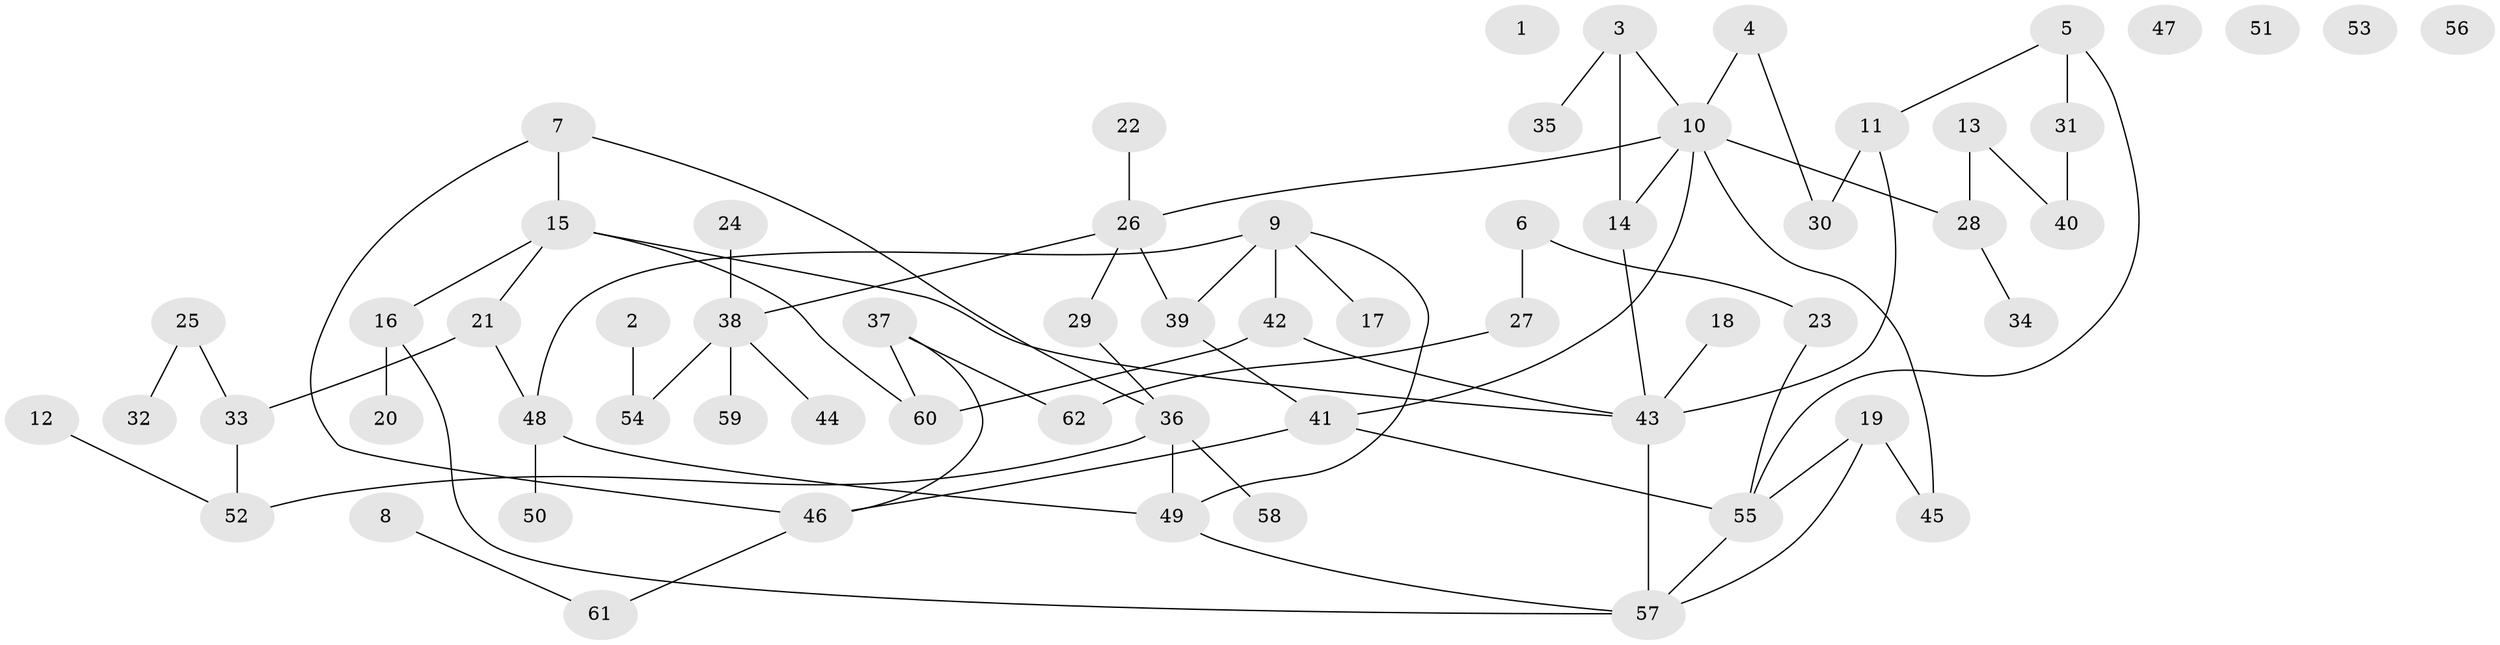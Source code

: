 // Generated by graph-tools (version 1.1) at 2025/40/03/09/25 04:40:39]
// undirected, 62 vertices, 76 edges
graph export_dot {
graph [start="1"]
  node [color=gray90,style=filled];
  1;
  2;
  3;
  4;
  5;
  6;
  7;
  8;
  9;
  10;
  11;
  12;
  13;
  14;
  15;
  16;
  17;
  18;
  19;
  20;
  21;
  22;
  23;
  24;
  25;
  26;
  27;
  28;
  29;
  30;
  31;
  32;
  33;
  34;
  35;
  36;
  37;
  38;
  39;
  40;
  41;
  42;
  43;
  44;
  45;
  46;
  47;
  48;
  49;
  50;
  51;
  52;
  53;
  54;
  55;
  56;
  57;
  58;
  59;
  60;
  61;
  62;
  2 -- 54;
  3 -- 10;
  3 -- 14;
  3 -- 35;
  4 -- 10;
  4 -- 30;
  5 -- 11;
  5 -- 31;
  5 -- 55;
  6 -- 23;
  6 -- 27;
  7 -- 15;
  7 -- 36;
  7 -- 46;
  8 -- 61;
  9 -- 17;
  9 -- 39;
  9 -- 42;
  9 -- 48;
  9 -- 49;
  10 -- 14;
  10 -- 26;
  10 -- 28;
  10 -- 41;
  10 -- 45;
  11 -- 30;
  11 -- 43;
  12 -- 52;
  13 -- 28;
  13 -- 40;
  14 -- 43;
  15 -- 16;
  15 -- 21;
  15 -- 43;
  15 -- 60;
  16 -- 20;
  16 -- 57;
  18 -- 43;
  19 -- 45;
  19 -- 55;
  19 -- 57;
  21 -- 33;
  21 -- 48;
  22 -- 26;
  23 -- 55;
  24 -- 38;
  25 -- 32;
  25 -- 33;
  26 -- 29;
  26 -- 38;
  26 -- 39;
  27 -- 62;
  28 -- 34;
  29 -- 36;
  31 -- 40;
  33 -- 52;
  36 -- 49;
  36 -- 52;
  36 -- 58;
  37 -- 46;
  37 -- 60;
  37 -- 62;
  38 -- 44;
  38 -- 54;
  38 -- 59;
  39 -- 41;
  41 -- 46;
  41 -- 55;
  42 -- 43;
  42 -- 60;
  43 -- 57;
  46 -- 61;
  48 -- 49;
  48 -- 50;
  49 -- 57;
  55 -- 57;
}
